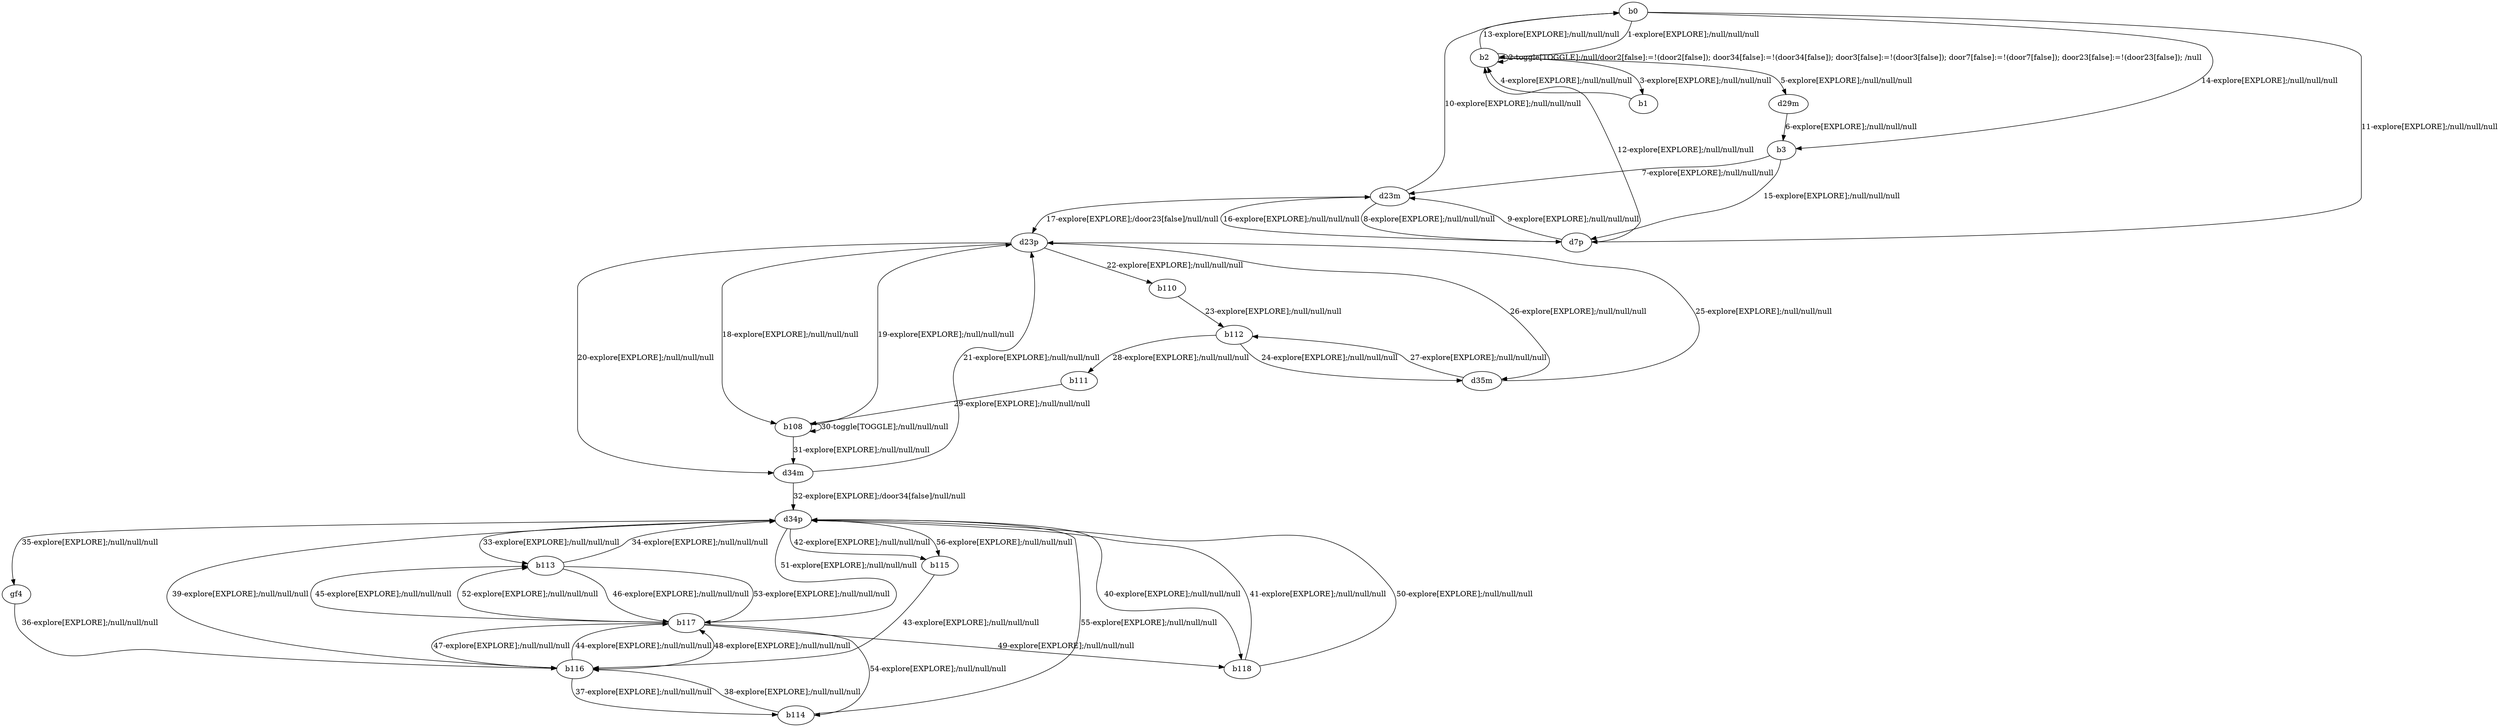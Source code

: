 # Total number of goals covered by this test: 1
# b114 --> d34p

digraph g {
"b0" -> "b2" [label = "1-explore[EXPLORE];/null/null/null"];
"b2" -> "b2" [label = "2-toggle[TOGGLE];/null/door2[false]:=!(door2[false]); door34[false]:=!(door34[false]); door3[false]:=!(door3[false]); door7[false]:=!(door7[false]); door23[false]:=!(door23[false]); /null"];
"b2" -> "b1" [label = "3-explore[EXPLORE];/null/null/null"];
"b1" -> "b2" [label = "4-explore[EXPLORE];/null/null/null"];
"b2" -> "d29m" [label = "5-explore[EXPLORE];/null/null/null"];
"d29m" -> "b3" [label = "6-explore[EXPLORE];/null/null/null"];
"b3" -> "d23m" [label = "7-explore[EXPLORE];/null/null/null"];
"d23m" -> "d7p" [label = "8-explore[EXPLORE];/null/null/null"];
"d7p" -> "d23m" [label = "9-explore[EXPLORE];/null/null/null"];
"d23m" -> "b0" [label = "10-explore[EXPLORE];/null/null/null"];
"b0" -> "d7p" [label = "11-explore[EXPLORE];/null/null/null"];
"d7p" -> "b2" [label = "12-explore[EXPLORE];/null/null/null"];
"b2" -> "b0" [label = "13-explore[EXPLORE];/null/null/null"];
"b0" -> "b3" [label = "14-explore[EXPLORE];/null/null/null"];
"b3" -> "d7p" [label = "15-explore[EXPLORE];/null/null/null"];
"d7p" -> "d23m" [label = "16-explore[EXPLORE];/null/null/null"];
"d23m" -> "d23p" [label = "17-explore[EXPLORE];/door23[false]/null/null"];
"d23p" -> "b108" [label = "18-explore[EXPLORE];/null/null/null"];
"b108" -> "d23p" [label = "19-explore[EXPLORE];/null/null/null"];
"d23p" -> "d34m" [label = "20-explore[EXPLORE];/null/null/null"];
"d34m" -> "d23p" [label = "21-explore[EXPLORE];/null/null/null"];
"d23p" -> "b110" [label = "22-explore[EXPLORE];/null/null/null"];
"b110" -> "b112" [label = "23-explore[EXPLORE];/null/null/null"];
"b112" -> "d35m" [label = "24-explore[EXPLORE];/null/null/null"];
"d35m" -> "d23p" [label = "25-explore[EXPLORE];/null/null/null"];
"d23p" -> "d35m" [label = "26-explore[EXPLORE];/null/null/null"];
"d35m" -> "b112" [label = "27-explore[EXPLORE];/null/null/null"];
"b112" -> "b111" [label = "28-explore[EXPLORE];/null/null/null"];
"b111" -> "b108" [label = "29-explore[EXPLORE];/null/null/null"];
"b108" -> "b108" [label = "30-toggle[TOGGLE];/null/null/null"];
"b108" -> "d34m" [label = "31-explore[EXPLORE];/null/null/null"];
"d34m" -> "d34p" [label = "32-explore[EXPLORE];/door34[false]/null/null"];
"d34p" -> "b113" [label = "33-explore[EXPLORE];/null/null/null"];
"b113" -> "d34p" [label = "34-explore[EXPLORE];/null/null/null"];
"d34p" -> "gf4" [label = "35-explore[EXPLORE];/null/null/null"];
"gf4" -> "b116" [label = "36-explore[EXPLORE];/null/null/null"];
"b116" -> "b114" [label = "37-explore[EXPLORE];/null/null/null"];
"b114" -> "b116" [label = "38-explore[EXPLORE];/null/null/null"];
"b116" -> "d34p" [label = "39-explore[EXPLORE];/null/null/null"];
"d34p" -> "b118" [label = "40-explore[EXPLORE];/null/null/null"];
"b118" -> "d34p" [label = "41-explore[EXPLORE];/null/null/null"];
"d34p" -> "b115" [label = "42-explore[EXPLORE];/null/null/null"];
"b115" -> "b116" [label = "43-explore[EXPLORE];/null/null/null"];
"b116" -> "b117" [label = "44-explore[EXPLORE];/null/null/null"];
"b117" -> "b113" [label = "45-explore[EXPLORE];/null/null/null"];
"b113" -> "b117" [label = "46-explore[EXPLORE];/null/null/null"];
"b117" -> "b116" [label = "47-explore[EXPLORE];/null/null/null"];
"b116" -> "b117" [label = "48-explore[EXPLORE];/null/null/null"];
"b117" -> "b118" [label = "49-explore[EXPLORE];/null/null/null"];
"b118" -> "d34p" [label = "50-explore[EXPLORE];/null/null/null"];
"d34p" -> "b117" [label = "51-explore[EXPLORE];/null/null/null"];
"b117" -> "b113" [label = "52-explore[EXPLORE];/null/null/null"];
"b113" -> "b117" [label = "53-explore[EXPLORE];/null/null/null"];
"b117" -> "b114" [label = "54-explore[EXPLORE];/null/null/null"];
"b114" -> "d34p" [label = "55-explore[EXPLORE];/null/null/null"];
"d34p" -> "b115" [label = "56-explore[EXPLORE];/null/null/null"];
}